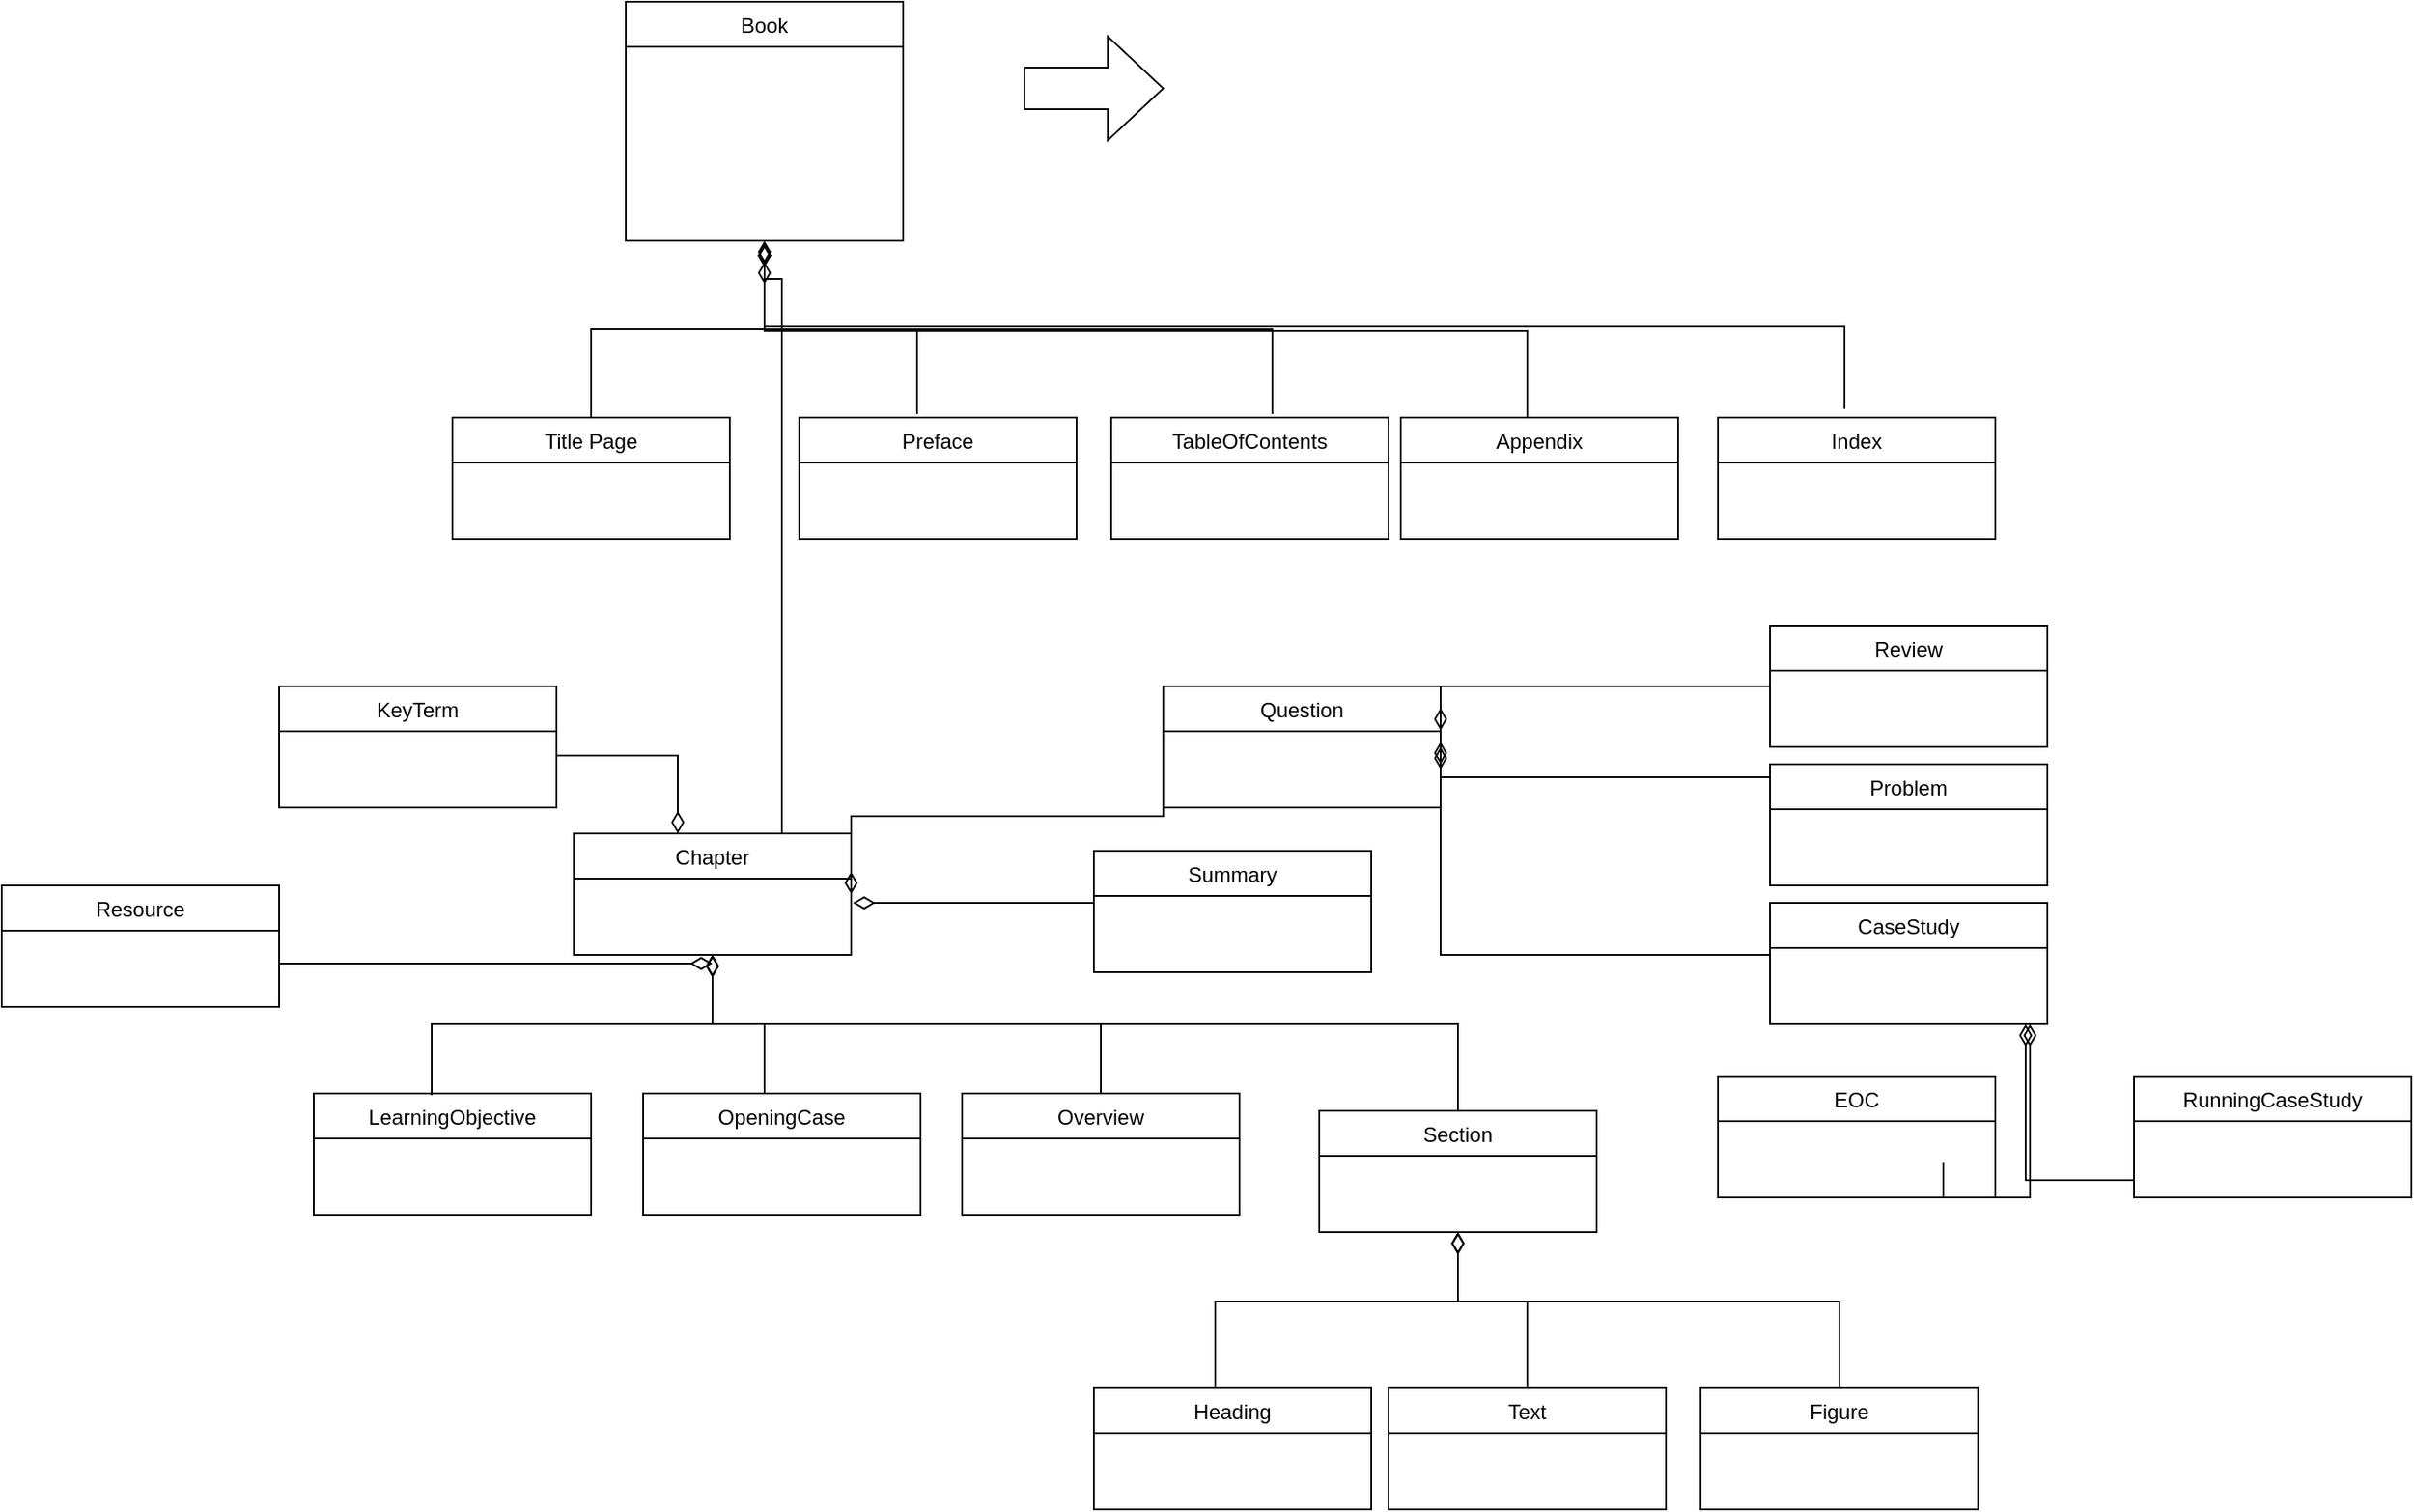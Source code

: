 <mxfile version="17.4.6" type="github">
  <diagram id="C5RBs43oDa-KdzZeNtuy" name="Page-1">
    <mxGraphModel dx="2858" dy="983" grid="1" gridSize="10" guides="1" tooltips="1" connect="1" arrows="1" fold="1" page="1" pageScale="1" pageWidth="827" pageHeight="1169" math="0" shadow="0">
      <root>
        <mxCell id="WIyWlLk6GJQsqaUBKTNV-0" />
        <mxCell id="WIyWlLk6GJQsqaUBKTNV-1" parent="WIyWlLk6GJQsqaUBKTNV-0" />
        <mxCell id="zkfFHV4jXpPFQw0GAbJ--0" value="Book" style="swimlane;fontStyle=0;align=center;verticalAlign=top;childLayout=stackLayout;horizontal=1;startSize=26;horizontalStack=0;resizeParent=1;resizeLast=0;collapsible=1;marginBottom=0;rounded=0;shadow=0;strokeWidth=1;" parent="WIyWlLk6GJQsqaUBKTNV-1" vertex="1">
          <mxGeometry x="220" y="120" width="160" height="138" as="geometry">
            <mxRectangle x="230" y="140" width="160" height="26" as="alternateBounds" />
          </mxGeometry>
        </mxCell>
        <mxCell id="zkfFHV4jXpPFQw0GAbJ--12" value="" style="endArrow=diamondThin;endSize=10;endFill=0;shadow=0;strokeWidth=1;rounded=0;edgeStyle=elbowEdgeStyle;elbow=vertical;" parent="WIyWlLk6GJQsqaUBKTNV-1" target="zkfFHV4jXpPFQw0GAbJ--0" edge="1">
          <mxGeometry width="160" relative="1" as="geometry">
            <mxPoint x="200" y="360" as="sourcePoint" />
            <mxPoint x="200" y="203" as="targetPoint" />
          </mxGeometry>
        </mxCell>
        <mxCell id="zkfFHV4jXpPFQw0GAbJ--13" value="Title Page&#xa;" style="swimlane;fontStyle=0;align=center;verticalAlign=top;childLayout=stackLayout;horizontal=1;startSize=26;horizontalStack=0;resizeParent=1;resizeLast=0;collapsible=1;marginBottom=0;rounded=0;shadow=0;strokeWidth=1;" parent="WIyWlLk6GJQsqaUBKTNV-1" vertex="1">
          <mxGeometry x="120" y="360" width="160" height="70" as="geometry">
            <mxRectangle x="340" y="380" width="170" height="26" as="alternateBounds" />
          </mxGeometry>
        </mxCell>
        <mxCell id="oaZxM80cKi-boVuTfaAf-1" value="Preface" style="swimlane;fontStyle=0;align=center;verticalAlign=top;childLayout=stackLayout;horizontal=1;startSize=26;horizontalStack=0;resizeParent=1;resizeLast=0;collapsible=1;marginBottom=0;rounded=0;shadow=0;strokeWidth=1;" vertex="1" parent="WIyWlLk6GJQsqaUBKTNV-1">
          <mxGeometry x="320" y="360" width="160" height="70" as="geometry">
            <mxRectangle x="340" y="380" width="170" height="26" as="alternateBounds" />
          </mxGeometry>
        </mxCell>
        <mxCell id="oaZxM80cKi-boVuTfaAf-2" value="TableOfContents" style="swimlane;fontStyle=0;align=center;verticalAlign=top;childLayout=stackLayout;horizontal=1;startSize=26;horizontalStack=0;resizeParent=1;resizeLast=0;collapsible=1;marginBottom=0;rounded=0;shadow=0;strokeWidth=1;" vertex="1" parent="WIyWlLk6GJQsqaUBKTNV-1">
          <mxGeometry x="500" y="360" width="160" height="70" as="geometry">
            <mxRectangle x="340" y="380" width="170" height="26" as="alternateBounds" />
          </mxGeometry>
        </mxCell>
        <mxCell id="oaZxM80cKi-boVuTfaAf-3" value="Appendix&#xa;" style="swimlane;fontStyle=0;align=center;verticalAlign=top;childLayout=stackLayout;horizontal=1;startSize=26;horizontalStack=0;resizeParent=1;resizeLast=0;collapsible=1;marginBottom=0;rounded=0;shadow=0;strokeWidth=1;" vertex="1" parent="WIyWlLk6GJQsqaUBKTNV-1">
          <mxGeometry x="667" y="360" width="160" height="70" as="geometry">
            <mxRectangle x="340" y="380" width="170" height="26" as="alternateBounds" />
          </mxGeometry>
        </mxCell>
        <mxCell id="oaZxM80cKi-boVuTfaAf-4" value="Index&#xa;" style="swimlane;fontStyle=0;align=center;verticalAlign=top;childLayout=stackLayout;horizontal=1;startSize=26;horizontalStack=0;resizeParent=1;resizeLast=0;collapsible=1;marginBottom=0;rounded=0;shadow=0;strokeWidth=1;" vertex="1" parent="WIyWlLk6GJQsqaUBKTNV-1">
          <mxGeometry x="850" y="360" width="160" height="70" as="geometry">
            <mxRectangle x="340" y="380" width="170" height="26" as="alternateBounds" />
          </mxGeometry>
        </mxCell>
        <mxCell id="oaZxM80cKi-boVuTfaAf-5" value="" style="endArrow=diamondThin;endSize=10;endFill=0;shadow=0;strokeWidth=1;rounded=0;edgeStyle=elbowEdgeStyle;elbow=vertical;exitX=0.425;exitY=-0.029;exitDx=0;exitDy=0;exitPerimeter=0;" edge="1" parent="WIyWlLk6GJQsqaUBKTNV-1" source="oaZxM80cKi-boVuTfaAf-1">
          <mxGeometry width="160" relative="1" as="geometry">
            <mxPoint x="210" y="370" as="sourcePoint" />
            <mxPoint x="300" y="260" as="targetPoint" />
          </mxGeometry>
        </mxCell>
        <mxCell id="oaZxM80cKi-boVuTfaAf-6" value="" style="endArrow=diamondThin;endSize=10;endFill=0;shadow=0;strokeWidth=1;rounded=0;edgeStyle=elbowEdgeStyle;elbow=vertical;exitX=0.581;exitY=-0.029;exitDx=0;exitDy=0;exitPerimeter=0;" edge="1" parent="WIyWlLk6GJQsqaUBKTNV-1" source="oaZxM80cKi-boVuTfaAf-2">
          <mxGeometry width="160" relative="1" as="geometry">
            <mxPoint x="398" y="367.97" as="sourcePoint" />
            <mxPoint x="300" y="260" as="targetPoint" />
          </mxGeometry>
        </mxCell>
        <mxCell id="oaZxM80cKi-boVuTfaAf-7" value="" style="endArrow=diamondThin;endSize=10;endFill=0;shadow=0;strokeWidth=1;rounded=0;edgeStyle=elbowEdgeStyle;elbow=vertical;" edge="1" parent="WIyWlLk6GJQsqaUBKTNV-1">
          <mxGeometry width="160" relative="1" as="geometry">
            <mxPoint x="740" y="360" as="sourcePoint" />
            <mxPoint x="300" y="260" as="targetPoint" />
          </mxGeometry>
        </mxCell>
        <mxCell id="oaZxM80cKi-boVuTfaAf-8" value="" style="endArrow=diamondThin;endSize=10;endFill=0;shadow=0;strokeWidth=1;rounded=0;edgeStyle=elbowEdgeStyle;elbow=vertical;exitX=0.456;exitY=-0.071;exitDx=0;exitDy=0;exitPerimeter=0;" edge="1" parent="WIyWlLk6GJQsqaUBKTNV-1" source="oaZxM80cKi-boVuTfaAf-4">
          <mxGeometry width="160" relative="1" as="geometry">
            <mxPoint x="750" y="370" as="sourcePoint" />
            <mxPoint x="300" y="260" as="targetPoint" />
          </mxGeometry>
        </mxCell>
        <mxCell id="oaZxM80cKi-boVuTfaAf-9" value="Chapter&#xa;" style="swimlane;fontStyle=0;align=center;verticalAlign=top;childLayout=stackLayout;horizontal=1;startSize=26;horizontalStack=0;resizeParent=1;resizeLast=0;collapsible=1;marginBottom=0;rounded=0;shadow=0;strokeWidth=1;" vertex="1" parent="WIyWlLk6GJQsqaUBKTNV-1">
          <mxGeometry x="190" y="600" width="160" height="70" as="geometry">
            <mxRectangle x="340" y="380" width="170" height="26" as="alternateBounds" />
          </mxGeometry>
        </mxCell>
        <mxCell id="oaZxM80cKi-boVuTfaAf-10" value="" style="endArrow=diamondThin;endSize=10;endFill=0;shadow=0;strokeWidth=1;rounded=0;edgeStyle=elbowEdgeStyle;elbow=vertical;" edge="1" parent="WIyWlLk6GJQsqaUBKTNV-1" source="oaZxM80cKi-boVuTfaAf-9">
          <mxGeometry width="160" relative="1" as="geometry">
            <mxPoint x="210" y="370" as="sourcePoint" />
            <mxPoint x="300" y="270" as="targetPoint" />
            <Array as="points">
              <mxPoint x="310" y="280" />
            </Array>
          </mxGeometry>
        </mxCell>
        <mxCell id="oaZxM80cKi-boVuTfaAf-11" value="LearningObjective" style="swimlane;fontStyle=0;align=center;verticalAlign=top;childLayout=stackLayout;horizontal=1;startSize=26;horizontalStack=0;resizeParent=1;resizeLast=0;collapsible=1;marginBottom=0;rounded=0;shadow=0;strokeWidth=1;" vertex="1" parent="WIyWlLk6GJQsqaUBKTNV-1">
          <mxGeometry x="40" y="750" width="160" height="70" as="geometry">
            <mxRectangle x="340" y="380" width="170" height="26" as="alternateBounds" />
          </mxGeometry>
        </mxCell>
        <mxCell id="oaZxM80cKi-boVuTfaAf-12" value="OpeningCase" style="swimlane;fontStyle=0;align=center;verticalAlign=top;childLayout=stackLayout;horizontal=1;startSize=26;horizontalStack=0;resizeParent=1;resizeLast=0;collapsible=1;marginBottom=0;rounded=0;shadow=0;strokeWidth=1;" vertex="1" parent="WIyWlLk6GJQsqaUBKTNV-1">
          <mxGeometry x="230" y="750" width="160" height="70" as="geometry">
            <mxRectangle x="340" y="380" width="170" height="26" as="alternateBounds" />
          </mxGeometry>
        </mxCell>
        <mxCell id="oaZxM80cKi-boVuTfaAf-13" value="Overview" style="swimlane;fontStyle=0;align=center;verticalAlign=top;childLayout=stackLayout;horizontal=1;startSize=26;horizontalStack=0;resizeParent=1;resizeLast=0;collapsible=1;marginBottom=0;rounded=0;shadow=0;strokeWidth=1;" vertex="1" parent="WIyWlLk6GJQsqaUBKTNV-1">
          <mxGeometry x="414" y="750" width="160" height="70" as="geometry">
            <mxRectangle x="340" y="380" width="170" height="26" as="alternateBounds" />
          </mxGeometry>
        </mxCell>
        <mxCell id="oaZxM80cKi-boVuTfaAf-14" value="Section" style="swimlane;fontStyle=0;align=center;verticalAlign=top;childLayout=stackLayout;horizontal=1;startSize=26;horizontalStack=0;resizeParent=1;resizeLast=0;collapsible=1;marginBottom=0;rounded=0;shadow=0;strokeWidth=1;" vertex="1" parent="WIyWlLk6GJQsqaUBKTNV-1">
          <mxGeometry x="620" y="760" width="160" height="70" as="geometry">
            <mxRectangle x="340" y="380" width="170" height="26" as="alternateBounds" />
          </mxGeometry>
        </mxCell>
        <mxCell id="oaZxM80cKi-boVuTfaAf-15" value="Text" style="swimlane;fontStyle=0;align=center;verticalAlign=top;childLayout=stackLayout;horizontal=1;startSize=26;horizontalStack=0;resizeParent=1;resizeLast=0;collapsible=1;marginBottom=0;rounded=0;shadow=0;strokeWidth=1;" vertex="1" parent="WIyWlLk6GJQsqaUBKTNV-1">
          <mxGeometry x="660" y="920" width="160" height="70" as="geometry">
            <mxRectangle x="340" y="380" width="170" height="26" as="alternateBounds" />
          </mxGeometry>
        </mxCell>
        <mxCell id="oaZxM80cKi-boVuTfaAf-17" value="Figure" style="swimlane;fontStyle=0;align=center;verticalAlign=top;childLayout=stackLayout;horizontal=1;startSize=26;horizontalStack=0;resizeParent=1;resizeLast=0;collapsible=1;marginBottom=0;rounded=0;shadow=0;strokeWidth=1;" vertex="1" parent="WIyWlLk6GJQsqaUBKTNV-1">
          <mxGeometry x="840" y="920" width="160" height="70" as="geometry">
            <mxRectangle x="340" y="380" width="170" height="26" as="alternateBounds" />
          </mxGeometry>
        </mxCell>
        <mxCell id="oaZxM80cKi-boVuTfaAf-18" value="" style="endArrow=diamondThin;endSize=10;endFill=0;shadow=0;strokeWidth=1;rounded=0;edgeStyle=elbowEdgeStyle;elbow=vertical;exitX=0.5;exitY=0;exitDx=0;exitDy=0;entryX=0.5;entryY=1;entryDx=0;entryDy=0;" edge="1" parent="WIyWlLk6GJQsqaUBKTNV-1" target="oaZxM80cKi-boVuTfaAf-14">
          <mxGeometry width="160" relative="1" as="geometry">
            <mxPoint x="560" y="920" as="sourcePoint" />
            <mxPoint x="700" y="850" as="targetPoint" />
            <Array as="points">
              <mxPoint x="670" y="870" />
              <mxPoint x="610" y="860" />
              <mxPoint x="700" y="830" />
            </Array>
          </mxGeometry>
        </mxCell>
        <mxCell id="oaZxM80cKi-boVuTfaAf-19" value="" style="endArrow=diamondThin;endSize=10;endFill=0;shadow=0;strokeWidth=1;rounded=0;edgeStyle=elbowEdgeStyle;elbow=vertical;" edge="1" parent="WIyWlLk6GJQsqaUBKTNV-1" source="oaZxM80cKi-boVuTfaAf-15">
          <mxGeometry width="160" relative="1" as="geometry">
            <mxPoint x="570" y="930" as="sourcePoint" />
            <mxPoint x="700" y="830" as="targetPoint" />
            <Array as="points">
              <mxPoint x="620" y="870" />
              <mxPoint x="710" y="840" />
            </Array>
          </mxGeometry>
        </mxCell>
        <mxCell id="oaZxM80cKi-boVuTfaAf-20" value="" style="endArrow=diamondThin;endSize=10;endFill=0;shadow=0;strokeWidth=1;rounded=0;edgeStyle=elbowEdgeStyle;elbow=vertical;" edge="1" parent="WIyWlLk6GJQsqaUBKTNV-1" source="oaZxM80cKi-boVuTfaAf-17">
          <mxGeometry width="160" relative="1" as="geometry">
            <mxPoint x="750" y="930" as="sourcePoint" />
            <mxPoint x="700" y="830" as="targetPoint" />
            <Array as="points">
              <mxPoint x="720" y="870" />
              <mxPoint x="630" y="880" />
              <mxPoint x="720" y="850" />
            </Array>
          </mxGeometry>
        </mxCell>
        <mxCell id="oaZxM80cKi-boVuTfaAf-21" value="Heading" style="swimlane;fontStyle=0;align=center;verticalAlign=top;childLayout=stackLayout;horizontal=1;startSize=26;horizontalStack=0;resizeParent=1;resizeLast=0;collapsible=1;marginBottom=0;rounded=0;shadow=0;strokeWidth=1;" vertex="1" parent="WIyWlLk6GJQsqaUBKTNV-1">
          <mxGeometry x="490" y="920" width="160" height="70" as="geometry">
            <mxRectangle x="340" y="380" width="170" height="26" as="alternateBounds" />
          </mxGeometry>
        </mxCell>
        <mxCell id="oaZxM80cKi-boVuTfaAf-23" value="" style="endArrow=diamondThin;endSize=10;endFill=0;shadow=0;strokeWidth=1;rounded=0;edgeStyle=elbowEdgeStyle;elbow=vertical;exitX=0.425;exitY=0.014;exitDx=0;exitDy=0;entryX=0.5;entryY=1;entryDx=0;entryDy=0;exitPerimeter=0;" edge="1" parent="WIyWlLk6GJQsqaUBKTNV-1" source="oaZxM80cKi-boVuTfaAf-11" target="oaZxM80cKi-boVuTfaAf-9">
          <mxGeometry width="160" relative="1" as="geometry">
            <mxPoint x="110" y="700" as="sourcePoint" />
            <mxPoint x="250" y="610" as="targetPoint" />
            <Array as="points">
              <mxPoint x="240" y="710" />
              <mxPoint x="150" y="680" />
              <mxPoint x="220" y="650" />
              <mxPoint x="160" y="640" />
              <mxPoint x="250" y="610" />
            </Array>
          </mxGeometry>
        </mxCell>
        <mxCell id="oaZxM80cKi-boVuTfaAf-24" value="" style="endArrow=diamondThin;endSize=10;endFill=0;shadow=0;strokeWidth=1;rounded=0;edgeStyle=elbowEdgeStyle;elbow=vertical;" edge="1" parent="WIyWlLk6GJQsqaUBKTNV-1" source="oaZxM80cKi-boVuTfaAf-12">
          <mxGeometry width="160" relative="1" as="geometry">
            <mxPoint x="118" y="760.98" as="sourcePoint" />
            <mxPoint x="270" y="670" as="targetPoint" />
            <Array as="points">
              <mxPoint x="300" y="710" />
              <mxPoint x="160" y="690" />
              <mxPoint x="230" y="660" />
              <mxPoint x="170" y="650" />
              <mxPoint x="260" y="620" />
            </Array>
          </mxGeometry>
        </mxCell>
        <mxCell id="oaZxM80cKi-boVuTfaAf-25" value="" style="endArrow=diamondThin;endSize=10;endFill=0;shadow=0;strokeWidth=1;rounded=0;edgeStyle=elbowEdgeStyle;elbow=vertical;exitX=0.5;exitY=0;exitDx=0;exitDy=0;" edge="1" parent="WIyWlLk6GJQsqaUBKTNV-1" source="oaZxM80cKi-boVuTfaAf-13">
          <mxGeometry width="160" relative="1" as="geometry">
            <mxPoint x="320" y="760" as="sourcePoint" />
            <mxPoint x="270" y="670" as="targetPoint" />
            <Array as="points">
              <mxPoint x="430" y="710" />
              <mxPoint x="170" y="700" />
              <mxPoint x="240" y="670" />
              <mxPoint x="180" y="660" />
              <mxPoint x="270" y="630" />
            </Array>
          </mxGeometry>
        </mxCell>
        <mxCell id="oaZxM80cKi-boVuTfaAf-26" value="" style="endArrow=diamondThin;endSize=10;endFill=0;shadow=0;strokeWidth=1;rounded=0;edgeStyle=elbowEdgeStyle;elbow=vertical;exitX=0.5;exitY=0;exitDx=0;exitDy=0;" edge="1" parent="WIyWlLk6GJQsqaUBKTNV-1" source="oaZxM80cKi-boVuTfaAf-14">
          <mxGeometry width="160" relative="1" as="geometry">
            <mxPoint x="504" y="760" as="sourcePoint" />
            <mxPoint x="270" y="670" as="targetPoint" />
            <Array as="points">
              <mxPoint x="180" y="710" />
              <mxPoint x="250" y="680" />
              <mxPoint x="190" y="670" />
              <mxPoint x="280" y="640" />
            </Array>
          </mxGeometry>
        </mxCell>
        <mxCell id="oaZxM80cKi-boVuTfaAf-27" value="Summary" style="swimlane;fontStyle=0;align=center;verticalAlign=top;childLayout=stackLayout;horizontal=1;startSize=26;horizontalStack=0;resizeParent=1;resizeLast=0;collapsible=1;marginBottom=0;rounded=0;shadow=0;strokeWidth=1;" vertex="1" parent="WIyWlLk6GJQsqaUBKTNV-1">
          <mxGeometry x="490" y="610" width="160" height="70" as="geometry">
            <mxRectangle x="340" y="380" width="170" height="26" as="alternateBounds" />
          </mxGeometry>
        </mxCell>
        <mxCell id="oaZxM80cKi-boVuTfaAf-28" value="" style="endArrow=diamondThin;endSize=10;endFill=0;shadow=0;strokeWidth=1;rounded=0;edgeStyle=elbowEdgeStyle;elbow=vertical;entryX=0.5;entryY=1;entryDx=0;entryDy=0;exitX=0;exitY=0.5;exitDx=0;exitDy=0;" edge="1" parent="WIyWlLk6GJQsqaUBKTNV-1" source="oaZxM80cKi-boVuTfaAf-27">
          <mxGeometry width="160" relative="1" as="geometry">
            <mxPoint x="520" y="610" as="sourcePoint" />
            <mxPoint x="351" y="640" as="targetPoint" />
            <Array as="points">
              <mxPoint x="450" y="640" />
              <mxPoint x="231" y="650" />
              <mxPoint x="301" y="620" />
              <mxPoint x="241" y="610" />
              <mxPoint x="331" y="580" />
            </Array>
          </mxGeometry>
        </mxCell>
        <mxCell id="oaZxM80cKi-boVuTfaAf-29" value="Question" style="swimlane;fontStyle=0;align=center;verticalAlign=top;childLayout=stackLayout;horizontal=1;startSize=26;horizontalStack=0;resizeParent=1;resizeLast=0;collapsible=1;marginBottom=0;rounded=0;shadow=0;strokeWidth=1;" vertex="1" parent="WIyWlLk6GJQsqaUBKTNV-1">
          <mxGeometry x="530" y="515" width="160" height="70" as="geometry">
            <mxRectangle x="340" y="380" width="170" height="26" as="alternateBounds" />
          </mxGeometry>
        </mxCell>
        <mxCell id="oaZxM80cKi-boVuTfaAf-30" value="" style="endArrow=diamondThin;endSize=10;endFill=0;shadow=0;strokeWidth=1;rounded=0;edgeStyle=elbowEdgeStyle;elbow=vertical;entryX=1;entryY=0.5;entryDx=0;entryDy=0;" edge="1" parent="WIyWlLk6GJQsqaUBKTNV-1" target="oaZxM80cKi-boVuTfaAf-9">
          <mxGeometry width="160" relative="1" as="geometry">
            <mxPoint x="530" y="560" as="sourcePoint" />
            <mxPoint x="370" y="600" as="targetPoint" />
            <Array as="points">
              <mxPoint x="390" y="590" />
              <mxPoint x="410" y="590" />
              <mxPoint x="420" y="560" />
              <mxPoint x="241" y="660" />
              <mxPoint x="311" y="630" />
              <mxPoint x="251" y="620" />
              <mxPoint x="341" y="590" />
            </Array>
          </mxGeometry>
        </mxCell>
        <mxCell id="oaZxM80cKi-boVuTfaAf-31" value="KeyTerm&#xa;" style="swimlane;fontStyle=0;align=center;verticalAlign=top;childLayout=stackLayout;horizontal=1;startSize=26;horizontalStack=0;resizeParent=1;resizeLast=0;collapsible=1;marginBottom=0;rounded=0;shadow=0;strokeWidth=1;" vertex="1" parent="WIyWlLk6GJQsqaUBKTNV-1">
          <mxGeometry x="20" y="515" width="160" height="70" as="geometry">
            <mxRectangle x="340" y="380" width="170" height="26" as="alternateBounds" />
          </mxGeometry>
        </mxCell>
        <mxCell id="oaZxM80cKi-boVuTfaAf-32" value="" style="endArrow=diamondThin;endSize=10;endFill=0;shadow=0;strokeWidth=1;rounded=0;edgeStyle=elbowEdgeStyle;elbow=vertical;entryX=1;entryY=0.5;entryDx=0;entryDy=0;" edge="1" parent="WIyWlLk6GJQsqaUBKTNV-1">
          <mxGeometry width="160" relative="1" as="geometry">
            <mxPoint x="180" y="550" as="sourcePoint" />
            <mxPoint x="250" y="600" as="targetPoint" />
            <Array as="points">
              <mxPoint x="290" y="555" />
              <mxPoint x="310" y="555" />
              <mxPoint x="320" y="525" />
              <mxPoint x="141" y="625" />
              <mxPoint x="211" y="595" />
              <mxPoint x="151" y="585" />
              <mxPoint x="241" y="555" />
            </Array>
          </mxGeometry>
        </mxCell>
        <mxCell id="oaZxM80cKi-boVuTfaAf-33" value="Resource" style="swimlane;fontStyle=0;align=center;verticalAlign=top;childLayout=stackLayout;horizontal=1;startSize=26;horizontalStack=0;resizeParent=1;resizeLast=0;collapsible=1;marginBottom=0;rounded=0;shadow=0;strokeWidth=1;" vertex="1" parent="WIyWlLk6GJQsqaUBKTNV-1">
          <mxGeometry x="-140" y="630" width="160" height="70" as="geometry">
            <mxRectangle x="340" y="380" width="170" height="26" as="alternateBounds" />
          </mxGeometry>
        </mxCell>
        <mxCell id="oaZxM80cKi-boVuTfaAf-34" value="" style="endArrow=diamondThin;endSize=10;endFill=0;shadow=0;strokeWidth=1;rounded=0;edgeStyle=elbowEdgeStyle;elbow=vertical;" edge="1" parent="WIyWlLk6GJQsqaUBKTNV-1">
          <mxGeometry width="160" relative="1" as="geometry">
            <mxPoint x="20" y="670" as="sourcePoint" />
            <mxPoint x="270" y="675" as="targetPoint" />
            <Array as="points">
              <mxPoint x="130" y="675" />
              <mxPoint x="150" y="675" />
              <mxPoint x="160" y="645" />
              <mxPoint x="-19" y="745" />
              <mxPoint x="51" y="715" />
              <mxPoint x="-9" y="705" />
              <mxPoint x="81" y="675" />
            </Array>
          </mxGeometry>
        </mxCell>
        <mxCell id="oaZxM80cKi-boVuTfaAf-35" value="Review" style="swimlane;fontStyle=0;align=center;verticalAlign=top;childLayout=stackLayout;horizontal=1;startSize=26;horizontalStack=0;resizeParent=1;resizeLast=0;collapsible=1;marginBottom=0;rounded=0;shadow=0;strokeWidth=1;" vertex="1" parent="WIyWlLk6GJQsqaUBKTNV-1">
          <mxGeometry x="880" y="480" width="160" height="70" as="geometry">
            <mxRectangle x="340" y="380" width="170" height="26" as="alternateBounds" />
          </mxGeometry>
        </mxCell>
        <mxCell id="oaZxM80cKi-boVuTfaAf-36" value="Problem" style="swimlane;fontStyle=0;align=center;verticalAlign=top;childLayout=stackLayout;horizontal=1;startSize=26;horizontalStack=0;resizeParent=1;resizeLast=0;collapsible=1;marginBottom=0;rounded=0;shadow=0;strokeWidth=1;" vertex="1" parent="WIyWlLk6GJQsqaUBKTNV-1">
          <mxGeometry x="880" y="560" width="160" height="70" as="geometry">
            <mxRectangle x="340" y="380" width="170" height="26" as="alternateBounds" />
          </mxGeometry>
        </mxCell>
        <mxCell id="oaZxM80cKi-boVuTfaAf-37" value="CaseStudy" style="swimlane;fontStyle=0;align=center;verticalAlign=top;childLayout=stackLayout;horizontal=1;startSize=26;horizontalStack=0;resizeParent=1;resizeLast=0;collapsible=1;marginBottom=0;rounded=0;shadow=0;strokeWidth=1;" vertex="1" parent="WIyWlLk6GJQsqaUBKTNV-1">
          <mxGeometry x="880" y="640" width="160" height="70" as="geometry">
            <mxRectangle x="340" y="380" width="170" height="26" as="alternateBounds" />
          </mxGeometry>
        </mxCell>
        <mxCell id="oaZxM80cKi-boVuTfaAf-38" value="" style="endArrow=diamondThin;endSize=10;endFill=0;shadow=0;strokeWidth=1;rounded=0;edgeStyle=elbowEdgeStyle;elbow=vertical;" edge="1" parent="WIyWlLk6GJQsqaUBKTNV-1">
          <mxGeometry width="160" relative="1" as="geometry">
            <mxPoint x="880" y="520" as="sourcePoint" />
            <mxPoint x="690" y="560" as="targetPoint" />
            <Array as="points">
              <mxPoint x="780" y="515" />
              <mxPoint x="800" y="515" />
              <mxPoint x="810" y="485" />
              <mxPoint x="631" y="585" />
              <mxPoint x="701" y="555" />
              <mxPoint x="641" y="545" />
              <mxPoint x="731" y="515" />
            </Array>
          </mxGeometry>
        </mxCell>
        <mxCell id="oaZxM80cKi-boVuTfaAf-39" value="" style="endArrow=diamondThin;endSize=10;endFill=0;shadow=0;strokeWidth=1;rounded=0;edgeStyle=elbowEdgeStyle;elbow=vertical;" edge="1" parent="WIyWlLk6GJQsqaUBKTNV-1">
          <mxGeometry width="160" relative="1" as="geometry">
            <mxPoint x="880" y="600" as="sourcePoint" />
            <mxPoint x="690" y="527.5" as="targetPoint" />
            <Array as="points">
              <mxPoint x="800" y="567.5" />
              <mxPoint x="820" y="567.5" />
              <mxPoint x="830" y="537.5" />
              <mxPoint x="651" y="637.5" />
              <mxPoint x="721" y="607.5" />
              <mxPoint x="661" y="597.5" />
              <mxPoint x="751" y="567.5" />
            </Array>
          </mxGeometry>
        </mxCell>
        <mxCell id="oaZxM80cKi-boVuTfaAf-40" value="" style="endArrow=diamondThin;endSize=10;endFill=0;shadow=0;strokeWidth=1;rounded=0;edgeStyle=elbowEdgeStyle;elbow=vertical;exitX=0;exitY=0.5;exitDx=0;exitDy=0;" edge="1" parent="WIyWlLk6GJQsqaUBKTNV-1" source="oaZxM80cKi-boVuTfaAf-37">
          <mxGeometry width="160" relative="1" as="geometry">
            <mxPoint x="880" y="622.5" as="sourcePoint" />
            <mxPoint x="690" y="550" as="targetPoint" />
            <Array as="points">
              <mxPoint x="860" y="670" />
              <mxPoint x="800" y="590" />
              <mxPoint x="820" y="590" />
              <mxPoint x="830" y="560" />
              <mxPoint x="651" y="660" />
              <mxPoint x="721" y="630" />
              <mxPoint x="661" y="620" />
              <mxPoint x="751" y="590" />
            </Array>
          </mxGeometry>
        </mxCell>
        <mxCell id="oaZxM80cKi-boVuTfaAf-41" value="EOC" style="swimlane;fontStyle=0;align=center;verticalAlign=top;childLayout=stackLayout;horizontal=1;startSize=26;horizontalStack=0;resizeParent=1;resizeLast=0;collapsible=1;marginBottom=0;rounded=0;shadow=0;strokeWidth=1;" vertex="1" parent="WIyWlLk6GJQsqaUBKTNV-1">
          <mxGeometry x="850" y="740" width="160" height="70" as="geometry">
            <mxRectangle x="340" y="380" width="170" height="26" as="alternateBounds" />
          </mxGeometry>
        </mxCell>
        <mxCell id="oaZxM80cKi-boVuTfaAf-42" value="RunningCaseStudy" style="swimlane;fontStyle=0;align=center;verticalAlign=top;childLayout=stackLayout;horizontal=1;startSize=26;horizontalStack=0;resizeParent=1;resizeLast=0;collapsible=1;marginBottom=0;rounded=0;shadow=0;strokeWidth=1;" vertex="1" parent="WIyWlLk6GJQsqaUBKTNV-1">
          <mxGeometry x="1090" y="740" width="160" height="70" as="geometry">
            <mxRectangle x="340" y="380" width="170" height="26" as="alternateBounds" />
          </mxGeometry>
        </mxCell>
        <mxCell id="oaZxM80cKi-boVuTfaAf-43" value="" style="endArrow=diamondThin;endSize=10;endFill=0;shadow=0;strokeWidth=1;rounded=0;edgeStyle=elbowEdgeStyle;elbow=vertical;" edge="1" parent="oaZxM80cKi-boVuTfaAf-42" source="oaZxM80cKi-boVuTfaAf-42">
          <mxGeometry width="160" relative="1" as="geometry">
            <mxPoint x="222.5" y="65" as="sourcePoint" />
            <mxPoint x="-62.5" y="-30" as="targetPoint" />
            <Array as="points">
              <mxPoint x="202.5" y="60" />
              <mxPoint x="142.5" y="-20" />
              <mxPoint x="162.5" y="-20" />
              <mxPoint x="172.5" y="-50" />
              <mxPoint x="-6.5" y="50" />
              <mxPoint x="63.5" y="20" />
              <mxPoint x="3.5" y="10" />
              <mxPoint x="93.5" y="-20" />
            </Array>
          </mxGeometry>
        </mxCell>
        <mxCell id="oaZxM80cKi-boVuTfaAf-44" value="" style="endArrow=diamondThin;endSize=10;endFill=0;shadow=0;strokeWidth=1;rounded=0;edgeStyle=elbowEdgeStyle;elbow=vertical;" edge="1" parent="WIyWlLk6GJQsqaUBKTNV-1">
          <mxGeometry width="160" relative="1" as="geometry">
            <mxPoint x="980" y="790" as="sourcePoint" />
            <mxPoint x="1030" y="710" as="targetPoint" />
            <Array as="points">
              <mxPoint x="1302.5" y="810" />
              <mxPoint x="1242.5" y="730" />
              <mxPoint x="1262.5" y="730" />
              <mxPoint x="1272.5" y="700" />
              <mxPoint x="1093.5" y="800" />
              <mxPoint x="1163.5" y="770" />
              <mxPoint x="1103.5" y="760" />
              <mxPoint x="1193.5" y="730" />
            </Array>
          </mxGeometry>
        </mxCell>
        <mxCell id="oaZxM80cKi-boVuTfaAf-45" value="" style="shape=singleArrow;whiteSpace=wrap;html=1;arrowWidth=0.4;arrowSize=0.4;" vertex="1" parent="WIyWlLk6GJQsqaUBKTNV-1">
          <mxGeometry x="450" y="140" width="80" height="60" as="geometry" />
        </mxCell>
      </root>
    </mxGraphModel>
  </diagram>
</mxfile>
